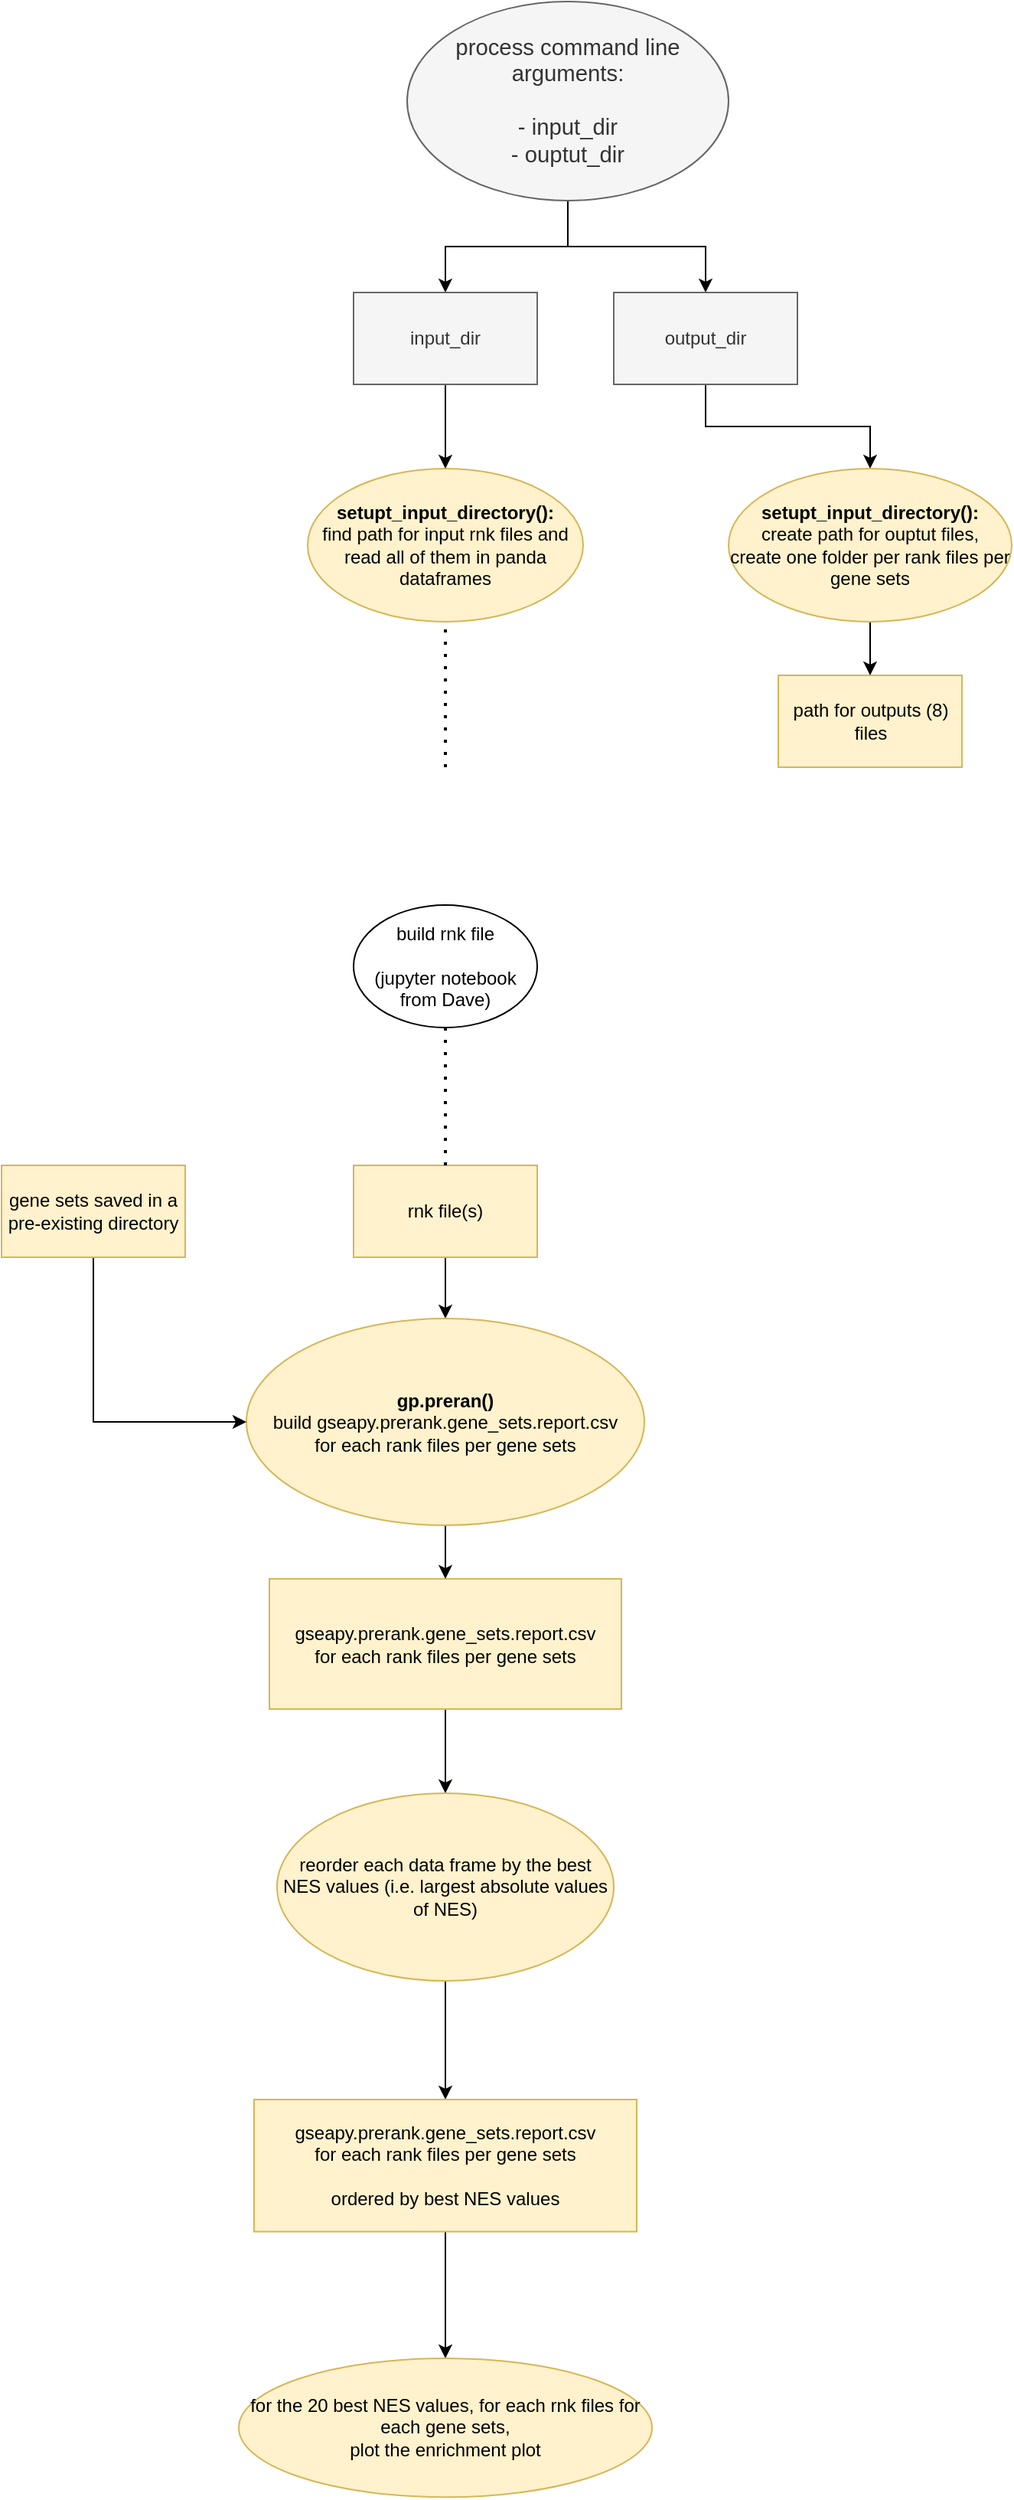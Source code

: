 <mxfile version="15.8.0" type="github">
  <diagram id="pDyUetdAAQLMD6045xFQ" name="Page-1">
    <mxGraphModel dx="1422" dy="914" grid="1" gridSize="10" guides="1" tooltips="1" connect="1" arrows="1" fold="1" page="1" pageScale="1" pageWidth="850" pageHeight="1100" math="0" shadow="0">
      <root>
        <mxCell id="0" />
        <mxCell id="1" parent="0" />
        <mxCell id="V_4nySnlaSvJKYtQ2s8u-8" value="path for outputs (8) files" style="rounded=0;whiteSpace=wrap;html=1;fillColor=#fff2cc;strokeColor=#d6b656;" vertex="1" parent="1">
          <mxGeometry x="517.5" y="460" width="120" height="60" as="geometry" />
        </mxCell>
        <mxCell id="V_4nySnlaSvJKYtQ2s8u-26" value="" style="edgeStyle=orthogonalEdgeStyle;rounded=0;orthogonalLoop=1;jettySize=auto;html=1;" edge="1" parent="1" source="V_4nySnlaSvJKYtQ2s8u-10" target="V_4nySnlaSvJKYtQ2s8u-17">
          <mxGeometry relative="1" as="geometry" />
        </mxCell>
        <mxCell id="V_4nySnlaSvJKYtQ2s8u-28" value="" style="edgeStyle=orthogonalEdgeStyle;rounded=0;orthogonalLoop=1;jettySize=auto;html=1;" edge="1" parent="1" source="V_4nySnlaSvJKYtQ2s8u-10" target="V_4nySnlaSvJKYtQ2s8u-14">
          <mxGeometry relative="1" as="geometry" />
        </mxCell>
        <mxCell id="V_4nySnlaSvJKYtQ2s8u-10" value="&lt;span style=&quot;font-size: 11pt ; font-family: &amp;#34;calibri&amp;#34; , sans-serif&quot;&gt;process command line&lt;br&gt;arguments:&lt;br&gt;&lt;br&gt;- input_dir &lt;br&gt;- ouptut_dir&lt;br&gt;&lt;/span&gt;" style="ellipse;whiteSpace=wrap;html=1;fillColor=#f5f5f5;fontColor=#333333;strokeColor=#666666;" vertex="1" parent="1">
          <mxGeometry x="275" y="20" width="210" height="130" as="geometry" />
        </mxCell>
        <mxCell id="V_4nySnlaSvJKYtQ2s8u-30" value="" style="edgeStyle=orthogonalEdgeStyle;rounded=0;orthogonalLoop=1;jettySize=auto;html=1;" edge="1" parent="1" source="V_4nySnlaSvJKYtQ2s8u-17" target="V_4nySnlaSvJKYtQ2s8u-19">
          <mxGeometry relative="1" as="geometry" />
        </mxCell>
        <mxCell id="V_4nySnlaSvJKYtQ2s8u-17" value="&lt;span&gt;output_dir&lt;/span&gt;" style="rounded=0;whiteSpace=wrap;html=1;fillColor=#f5f5f5;fontColor=#333333;strokeColor=#666666;" vertex="1" parent="1">
          <mxGeometry x="410" y="210" width="120" height="60" as="geometry" />
        </mxCell>
        <mxCell id="V_4nySnlaSvJKYtQ2s8u-18" value="" style="edgeStyle=orthogonalEdgeStyle;rounded=0;orthogonalLoop=1;jettySize=auto;html=1;" edge="1" parent="1" source="V_4nySnlaSvJKYtQ2s8u-19" target="V_4nySnlaSvJKYtQ2s8u-8">
          <mxGeometry relative="1" as="geometry" />
        </mxCell>
        <mxCell id="V_4nySnlaSvJKYtQ2s8u-19" value="&lt;b&gt;setupt_input_directory():&lt;/b&gt; &lt;br&gt;create path for ouptut files,&lt;br&gt;create one folder per rank files per gene sets" style="ellipse;whiteSpace=wrap;html=1;rounded=0;fillColor=#fff2cc;strokeColor=#d6b656;" vertex="1" parent="1">
          <mxGeometry x="485" y="325" width="185" height="100" as="geometry" />
        </mxCell>
        <mxCell id="V_4nySnlaSvJKYtQ2s8u-20" value="&lt;b&gt;setupt_input_directory():&lt;/b&gt; &lt;br&gt;find path for input rnk files and read all of them in panda dataframes" style="ellipse;whiteSpace=wrap;html=1;rounded=0;fillColor=#fff2cc;strokeColor=#d6b656;" vertex="1" parent="1">
          <mxGeometry x="210" y="325" width="180" height="100" as="geometry" />
        </mxCell>
        <mxCell id="V_4nySnlaSvJKYtQ2s8u-29" value="" style="edgeStyle=orthogonalEdgeStyle;rounded=0;orthogonalLoop=1;jettySize=auto;html=1;" edge="1" parent="1" source="V_4nySnlaSvJKYtQ2s8u-14" target="V_4nySnlaSvJKYtQ2s8u-20">
          <mxGeometry relative="1" as="geometry" />
        </mxCell>
        <mxCell id="V_4nySnlaSvJKYtQ2s8u-14" value="&lt;span&gt;input_dir&lt;/span&gt;" style="rounded=0;whiteSpace=wrap;html=1;fillColor=#f5f5f5;fontColor=#333333;strokeColor=#666666;" vertex="1" parent="1">
          <mxGeometry x="240" y="210" width="120" height="60" as="geometry" />
        </mxCell>
        <mxCell id="V_4nySnlaSvJKYtQ2s8u-40" value="" style="edgeStyle=orthogonalEdgeStyle;rounded=0;orthogonalLoop=1;jettySize=auto;html=1;" edge="1" parent="1" source="V_4nySnlaSvJKYtQ2s8u-31" target="V_4nySnlaSvJKYtQ2s8u-39">
          <mxGeometry relative="1" as="geometry" />
        </mxCell>
        <mxCell id="V_4nySnlaSvJKYtQ2s8u-31" value="gseapy.prerank.gene_sets.report.csv&lt;br&gt;for each rank files per gene sets" style="whiteSpace=wrap;html=1;rounded=0;strokeColor=#d6b656;fillColor=#fff2cc;" vertex="1" parent="1">
          <mxGeometry x="185" y="1050" width="230" height="85" as="geometry" />
        </mxCell>
        <mxCell id="V_4nySnlaSvJKYtQ2s8u-36" value="" style="edgeStyle=orthogonalEdgeStyle;rounded=0;orthogonalLoop=1;jettySize=auto;html=1;" edge="1" parent="1" source="V_4nySnlaSvJKYtQ2s8u-33" target="V_4nySnlaSvJKYtQ2s8u-35">
          <mxGeometry relative="1" as="geometry" />
        </mxCell>
        <mxCell id="V_4nySnlaSvJKYtQ2s8u-33" value="rnk file(s)" style="whiteSpace=wrap;html=1;rounded=0;strokeColor=#d6b656;fillColor=#fff2cc;" vertex="1" parent="1">
          <mxGeometry x="240" y="780" width="120" height="60" as="geometry" />
        </mxCell>
        <mxCell id="V_4nySnlaSvJKYtQ2s8u-37" value="" style="edgeStyle=orthogonalEdgeStyle;rounded=0;orthogonalLoop=1;jettySize=auto;html=1;" edge="1" parent="1" source="V_4nySnlaSvJKYtQ2s8u-35" target="V_4nySnlaSvJKYtQ2s8u-31">
          <mxGeometry relative="1" as="geometry" />
        </mxCell>
        <mxCell id="V_4nySnlaSvJKYtQ2s8u-35" value="&lt;span&gt;&lt;b&gt;gp.preran()&lt;/b&gt;&lt;br&gt;build gseapy.prerank.gene_sets.report.csv&lt;/span&gt;&lt;br&gt;&lt;span&gt;for each rank files per gene sets&lt;/span&gt;" style="ellipse;whiteSpace=wrap;html=1;rounded=0;strokeColor=#d6b656;fillColor=#fff2cc;" vertex="1" parent="1">
          <mxGeometry x="170" y="880" width="260" height="135" as="geometry" />
        </mxCell>
        <mxCell id="V_4nySnlaSvJKYtQ2s8u-41" style="edgeStyle=orthogonalEdgeStyle;rounded=0;orthogonalLoop=1;jettySize=auto;html=1;exitX=0.5;exitY=1;exitDx=0;exitDy=0;entryX=0;entryY=0.5;entryDx=0;entryDy=0;" edge="1" parent="1" source="V_4nySnlaSvJKYtQ2s8u-38" target="V_4nySnlaSvJKYtQ2s8u-35">
          <mxGeometry relative="1" as="geometry">
            <mxPoint x="100" y="1230" as="targetPoint" />
          </mxGeometry>
        </mxCell>
        <mxCell id="V_4nySnlaSvJKYtQ2s8u-38" value="gene sets saved in a pre-existing directory" style="rounded=0;whiteSpace=wrap;html=1;fillColor=#fff2cc;strokeColor=#d6b656;" vertex="1" parent="1">
          <mxGeometry x="10" y="780" width="120" height="60" as="geometry" />
        </mxCell>
        <mxCell id="V_4nySnlaSvJKYtQ2s8u-46" value="" style="edgeStyle=orthogonalEdgeStyle;rounded=0;orthogonalLoop=1;jettySize=auto;html=1;" edge="1" parent="1" source="V_4nySnlaSvJKYtQ2s8u-39" target="V_4nySnlaSvJKYtQ2s8u-45">
          <mxGeometry relative="1" as="geometry" />
        </mxCell>
        <mxCell id="V_4nySnlaSvJKYtQ2s8u-39" value="reorder each data frame by the best NES values (i.e. largest absolute values of NES)" style="ellipse;whiteSpace=wrap;html=1;rounded=0;strokeColor=#d6b656;fillColor=#fff2cc;" vertex="1" parent="1">
          <mxGeometry x="190" y="1190" width="220" height="122.5" as="geometry" />
        </mxCell>
        <mxCell id="V_4nySnlaSvJKYtQ2s8u-42" value="" style="endArrow=none;dashed=1;html=1;dashPattern=1 3;strokeWidth=2;rounded=0;entryX=0.5;entryY=1;entryDx=0;entryDy=0;" edge="1" parent="1" target="V_4nySnlaSvJKYtQ2s8u-20">
          <mxGeometry width="50" height="50" relative="1" as="geometry">
            <mxPoint x="300" y="520" as="sourcePoint" />
            <mxPoint x="280" y="580" as="targetPoint" />
          </mxGeometry>
        </mxCell>
        <mxCell id="V_4nySnlaSvJKYtQ2s8u-43" value="build rnk file&lt;br&gt;&lt;br&gt;(jupyter notebook from Dave)" style="ellipse;whiteSpace=wrap;html=1;" vertex="1" parent="1">
          <mxGeometry x="240" y="610" width="120" height="80" as="geometry" />
        </mxCell>
        <mxCell id="V_4nySnlaSvJKYtQ2s8u-44" value="" style="endArrow=none;dashed=1;html=1;dashPattern=1 3;strokeWidth=2;rounded=0;exitX=0.5;exitY=1;exitDx=0;exitDy=0;entryX=0.5;entryY=0;entryDx=0;entryDy=0;" edge="1" parent="1" source="V_4nySnlaSvJKYtQ2s8u-43" target="V_4nySnlaSvJKYtQ2s8u-33">
          <mxGeometry width="50" height="50" relative="1" as="geometry">
            <mxPoint x="230" y="510" as="sourcePoint" />
            <mxPoint x="280" y="460" as="targetPoint" />
          </mxGeometry>
        </mxCell>
        <mxCell id="V_4nySnlaSvJKYtQ2s8u-48" value="" style="edgeStyle=orthogonalEdgeStyle;rounded=0;orthogonalLoop=1;jettySize=auto;html=1;" edge="1" parent="1" source="V_4nySnlaSvJKYtQ2s8u-45" target="V_4nySnlaSvJKYtQ2s8u-47">
          <mxGeometry relative="1" as="geometry" />
        </mxCell>
        <mxCell id="V_4nySnlaSvJKYtQ2s8u-45" value="&lt;span&gt;gseapy.prerank.gene_sets.report.csv&lt;/span&gt;&lt;br&gt;&lt;span&gt;for each rank files per gene sets&lt;br&gt;&lt;br&gt;ordered by best NES values&lt;br&gt;&lt;/span&gt;" style="whiteSpace=wrap;html=1;rounded=0;strokeColor=#d6b656;fillColor=#fff2cc;" vertex="1" parent="1">
          <mxGeometry x="175" y="1390" width="250" height="86.25" as="geometry" />
        </mxCell>
        <mxCell id="V_4nySnlaSvJKYtQ2s8u-47" value="for the 20 best NES values, for each rnk files for each gene sets,&lt;br&gt;plot the enrichment plot" style="ellipse;whiteSpace=wrap;html=1;rounded=0;strokeColor=#d6b656;fillColor=#fff2cc;" vertex="1" parent="1">
          <mxGeometry x="165" y="1559" width="270" height="90.63" as="geometry" />
        </mxCell>
      </root>
    </mxGraphModel>
  </diagram>
</mxfile>
